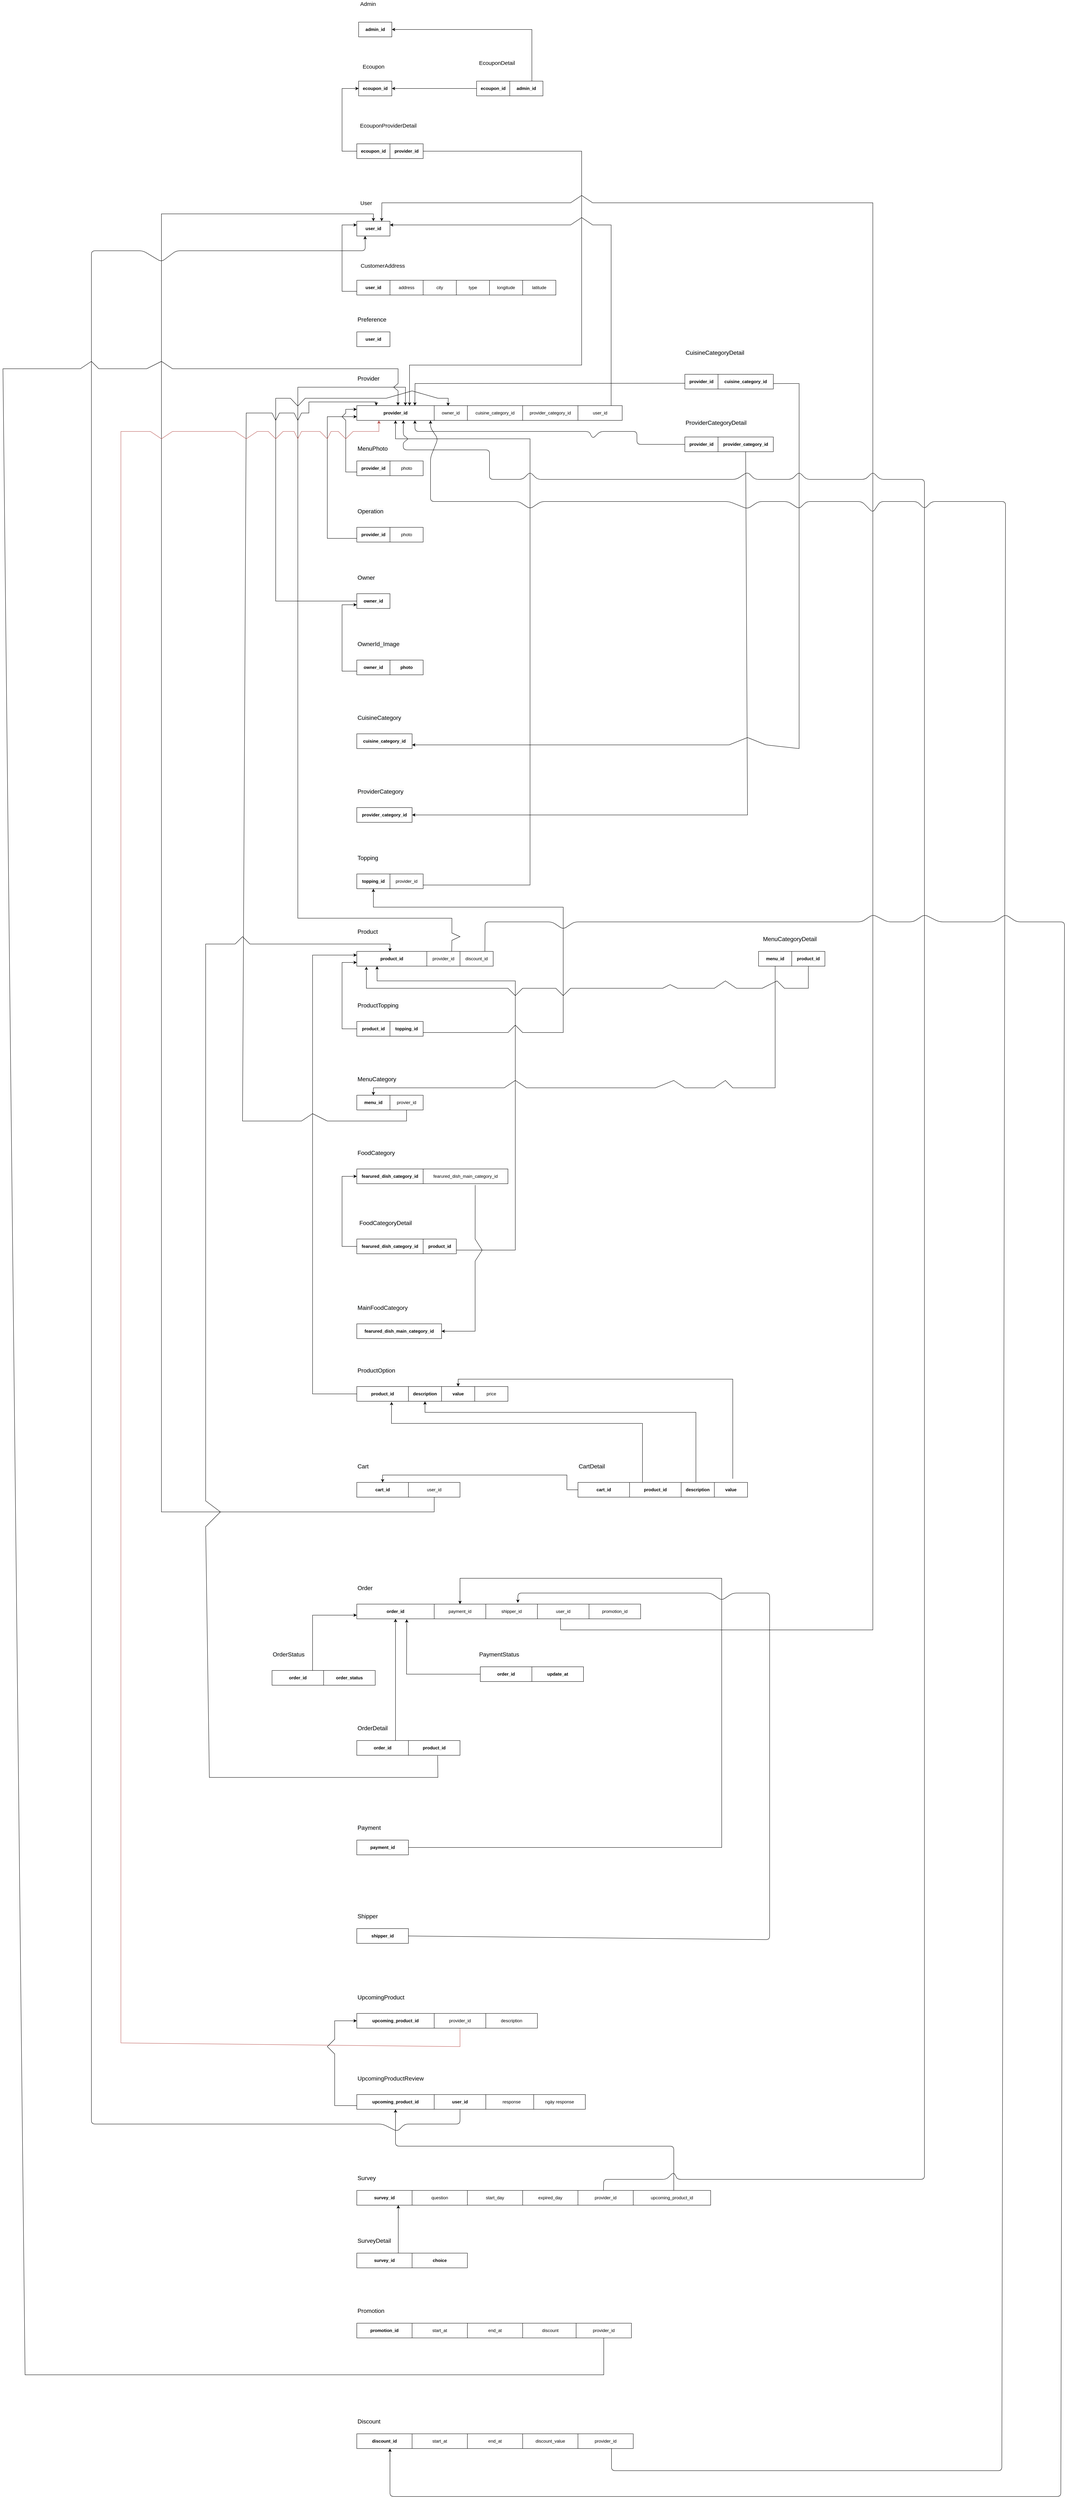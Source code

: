 <mxfile version="20.2.3" type="device"><diagram id="qlDm2xUn6l6a77kHFrhZ" name="Page-1"><mxGraphModel dx="1632" dy="1631" grid="1" gridSize="10" guides="1" tooltips="1" connect="1" arrows="1" fold="1" page="1" pageScale="1" pageWidth="850" pageHeight="1100" math="0" shadow="0"><root><mxCell id="0"/><mxCell id="1" parent="0"/><mxCell id="cmwGYMs4R8VHBrGo8tbZ-1" value="user_id" style="rounded=0;whiteSpace=wrap;html=1;fontStyle=1" parent="1" vertex="1"><mxGeometry x="160" y="120" width="90" height="40" as="geometry"/></mxCell><mxCell id="cmwGYMs4R8VHBrGo8tbZ-2" value="User" style="text;html=1;align=center;verticalAlign=middle;resizable=0;points=[];autosize=1;strokeColor=none;fillColor=none;fontSize=15;" parent="1" vertex="1"><mxGeometry x="160" y="60" width="50" height="20" as="geometry"/></mxCell><mxCell id="cmwGYMs4R8VHBrGo8tbZ-3" value="user_id" style="rounded=0;whiteSpace=wrap;html=1;fontStyle=1" parent="1" vertex="1"><mxGeometry x="160" y="280" width="90" height="40" as="geometry"/></mxCell><mxCell id="cmwGYMs4R8VHBrGo8tbZ-4" value="CustomerAddress" style="text;html=1;align=center;verticalAlign=middle;resizable=0;points=[];autosize=1;strokeColor=none;fillColor=none;fontSize=15;" parent="1" vertex="1"><mxGeometry x="160" y="230" width="140" height="20" as="geometry"/></mxCell><mxCell id="cmwGYMs4R8VHBrGo8tbZ-5" value="&lt;span style=&quot;font-weight: normal&quot;&gt;address&lt;/span&gt;" style="rounded=0;whiteSpace=wrap;html=1;fontStyle=1" parent="1" vertex="1"><mxGeometry x="250" y="280" width="90" height="40" as="geometry"/></mxCell><mxCell id="cmwGYMs4R8VHBrGo8tbZ-6" value="city" style="rounded=0;whiteSpace=wrap;html=1;fontStyle=0" parent="1" vertex="1"><mxGeometry x="340" y="280" width="90" height="40" as="geometry"/></mxCell><mxCell id="cmwGYMs4R8VHBrGo8tbZ-7" value="type" style="rounded=0;whiteSpace=wrap;html=1;fontStyle=0" parent="1" vertex="1"><mxGeometry x="430" y="280" width="90" height="40" as="geometry"/></mxCell><mxCell id="cmwGYMs4R8VHBrGo8tbZ-8" value="longitude" style="rounded=0;whiteSpace=wrap;html=1;fontStyle=0" parent="1" vertex="1"><mxGeometry x="520" y="280" width="90" height="40" as="geometry"/></mxCell><mxCell id="cmwGYMs4R8VHBrGo8tbZ-9" value="latitude" style="rounded=0;whiteSpace=wrap;html=1;fontStyle=0" parent="1" vertex="1"><mxGeometry x="610" y="280" width="90" height="40" as="geometry"/></mxCell><mxCell id="cmwGYMs4R8VHBrGo8tbZ-10" value="&lt;span style=&quot;color: rgb(0, 0, 0); font-family: helvetica; font-size: 16px; font-style: normal; font-weight: 400; letter-spacing: normal; text-align: center; text-indent: 0px; text-transform: none; word-spacing: 0px; background-color: rgb(248, 249, 250); display: inline; float: none;&quot;&gt;Preference&lt;/span&gt;" style="text;whiteSpace=wrap;html=1;fontSize=16;" parent="1" vertex="1"><mxGeometry x="160" y="370" width="90" height="30" as="geometry"/></mxCell><mxCell id="cmwGYMs4R8VHBrGo8tbZ-11" value="user_id" style="rounded=0;whiteSpace=wrap;html=1;fontStyle=1" parent="1" vertex="1"><mxGeometry x="160" y="420" width="90" height="40" as="geometry"/></mxCell><mxCell id="cmwGYMs4R8VHBrGo8tbZ-12" value="provider_id" style="rounded=0;whiteSpace=wrap;html=1;fontStyle=1" parent="1" vertex="1"><mxGeometry x="160" y="620" width="210" height="40" as="geometry"/></mxCell><mxCell id="cmwGYMs4R8VHBrGo8tbZ-13" value="&lt;span style=&quot;font-weight: normal&quot;&gt;owner_id&lt;/span&gt;" style="rounded=0;whiteSpace=wrap;html=1;fontStyle=1" parent="1" vertex="1"><mxGeometry x="370" y="620" width="90" height="40" as="geometry"/></mxCell><mxCell id="cmwGYMs4R8VHBrGo8tbZ-14" value="&lt;span style=&quot;&quot;&gt;cuisine_category_id&lt;/span&gt;" style="rounded=0;whiteSpace=wrap;html=1;fontStyle=0" parent="1" vertex="1"><mxGeometry x="460" y="620" width="150" height="40" as="geometry"/></mxCell><mxCell id="cmwGYMs4R8VHBrGo8tbZ-15" value="user_id" style="rounded=0;whiteSpace=wrap;html=1;fontStyle=0" parent="1" vertex="1"><mxGeometry x="760" y="620" width="120" height="40" as="geometry"/></mxCell><mxCell id="cmwGYMs4R8VHBrGo8tbZ-18" value="&lt;span style=&quot;color: rgb(0 , 0 , 0) ; font-family: &amp;#34;helvetica&amp;#34; ; font-size: 16px ; font-style: normal ; font-weight: 400 ; letter-spacing: normal ; text-align: center ; text-indent: 0px ; text-transform: none ; word-spacing: 0px ; background-color: rgb(248 , 249 , 250) ; display: inline ; float: none&quot;&gt;Provider&lt;/span&gt;" style="text;whiteSpace=wrap;html=1;fontSize=16;" parent="1" vertex="1"><mxGeometry x="160" y="530" width="90" height="30" as="geometry"/></mxCell><mxCell id="cmwGYMs4R8VHBrGo8tbZ-20" value="&lt;span style=&quot;color: rgb(0 , 0 , 0) ; font-family: &amp;#34;helvetica&amp;#34; ; font-size: 16px ; font-style: normal ; font-weight: 400 ; letter-spacing: normal ; text-align: center ; text-indent: 0px ; text-transform: none ; word-spacing: 0px ; background-color: rgb(248 , 249 , 250) ; display: inline ; float: none&quot;&gt;MenuPhoto&lt;/span&gt;" style="text;whiteSpace=wrap;html=1;fontSize=16;" parent="1" vertex="1"><mxGeometry x="160" y="720" width="90" height="30" as="geometry"/></mxCell><mxCell id="cmwGYMs4R8VHBrGo8tbZ-21" value="provider_id" style="rounded=0;whiteSpace=wrap;html=1;fontStyle=1" parent="1" vertex="1"><mxGeometry x="160" y="770" width="90" height="40" as="geometry"/></mxCell><mxCell id="cmwGYMs4R8VHBrGo8tbZ-23" value="&lt;span style=&quot;font-weight: normal&quot;&gt;photo&lt;/span&gt;" style="rounded=0;whiteSpace=wrap;html=1;fontStyle=1" parent="1" vertex="1"><mxGeometry x="250" y="770" width="90" height="40" as="geometry"/></mxCell><mxCell id="cmwGYMs4R8VHBrGo8tbZ-24" value="&lt;span style=&quot;color: rgb(0 , 0 , 0) ; font-family: &amp;#34;helvetica&amp;#34; ; font-size: 16px ; font-style: normal ; font-weight: 400 ; letter-spacing: normal ; text-align: center ; text-indent: 0px ; text-transform: none ; word-spacing: 0px ; background-color: rgb(248 , 249 , 250) ; display: inline ; float: none&quot;&gt;Operation&lt;/span&gt;" style="text;whiteSpace=wrap;html=1;fontSize=16;" parent="1" vertex="1"><mxGeometry x="160" y="890" width="90" height="30" as="geometry"/></mxCell><mxCell id="cmwGYMs4R8VHBrGo8tbZ-26" value="provider_id" style="rounded=0;whiteSpace=wrap;html=1;fontStyle=1" parent="1" vertex="1"><mxGeometry x="160" y="950" width="90" height="40" as="geometry"/></mxCell><mxCell id="cmwGYMs4R8VHBrGo8tbZ-27" value="&lt;span style=&quot;font-weight: normal&quot;&gt;photo&lt;/span&gt;" style="rounded=0;whiteSpace=wrap;html=1;fontStyle=1" parent="1" vertex="1"><mxGeometry x="250" y="950" width="90" height="40" as="geometry"/></mxCell><mxCell id="I4mKL8MugCOe5ZTK3wPi-1" value="&lt;span style=&quot;color: rgb(0 , 0 , 0) ; font-family: &amp;#34;helvetica&amp;#34; ; font-size: 16px ; font-style: normal ; font-weight: 400 ; letter-spacing: normal ; text-align: center ; text-indent: 0px ; text-transform: none ; word-spacing: 0px ; background-color: rgb(248 , 249 , 250) ; display: inline ; float: none&quot;&gt;Owner&lt;/span&gt;" style="text;whiteSpace=wrap;html=1;fontSize=16;" parent="1" vertex="1"><mxGeometry x="160" y="1070" width="90" height="30" as="geometry"/></mxCell><mxCell id="I4mKL8MugCOe5ZTK3wPi-3" value="owner_id" style="rounded=0;whiteSpace=wrap;html=1;fontStyle=1" parent="1" vertex="1"><mxGeometry x="160" y="1130" width="90" height="40" as="geometry"/></mxCell><mxCell id="I4mKL8MugCOe5ZTK3wPi-5" value="&lt;span style=&quot;color: rgb(0 , 0 , 0) ; font-family: &amp;#34;helvetica&amp;#34; ; font-size: 16px ; font-style: normal ; font-weight: 400 ; letter-spacing: normal ; text-align: center ; text-indent: 0px ; text-transform: none ; word-spacing: 0px ; background-color: rgb(248 , 249 , 250) ; display: inline ; float: none&quot;&gt;OwnerId_Image&lt;/span&gt;" style="text;whiteSpace=wrap;html=1;fontSize=16;" parent="1" vertex="1"><mxGeometry x="160" y="1250" width="90" height="30" as="geometry"/></mxCell><mxCell id="I4mKL8MugCOe5ZTK3wPi-7" value="owner_id" style="rounded=0;whiteSpace=wrap;html=1;fontStyle=1" parent="1" vertex="1"><mxGeometry x="160" y="1310" width="90" height="40" as="geometry"/></mxCell><mxCell id="I4mKL8MugCOe5ZTK3wPi-8" value="&lt;span style=&quot;color: rgb(0 , 0 , 0) ; font-family: &amp;#34;helvetica&amp;#34; ; font-size: 16px ; font-style: normal ; font-weight: 400 ; letter-spacing: normal ; text-align: center ; text-indent: 0px ; text-transform: none ; word-spacing: 0px ; background-color: rgb(248 , 249 , 250) ; display: inline ; float: none&quot;&gt;CuisineCategory&lt;/span&gt;" style="text;whiteSpace=wrap;html=1;fontSize=16;" parent="1" vertex="1"><mxGeometry x="160" y="1450" width="90" height="30" as="geometry"/></mxCell><mxCell id="I4mKL8MugCOe5ZTK3wPi-9" value="cuisine_category_id" style="rounded=0;whiteSpace=wrap;html=1;fontStyle=1" parent="1" vertex="1"><mxGeometry x="160" y="1510" width="150" height="40" as="geometry"/></mxCell><mxCell id="I4mKL8MugCOe5ZTK3wPi-11" value="&lt;span style=&quot;color: rgb(0 , 0 , 0) ; font-family: &amp;#34;helvetica&amp;#34; ; font-size: 16px ; font-style: normal ; font-weight: 400 ; letter-spacing: normal ; text-align: center ; text-indent: 0px ; text-transform: none ; word-spacing: 0px ; background-color: rgb(248 , 249 , 250) ; display: inline ; float: none&quot;&gt;ProviderCategory&lt;/span&gt;" style="text;whiteSpace=wrap;html=1;fontSize=16;" parent="1" vertex="1"><mxGeometry x="160" y="1650" width="90" height="30" as="geometry"/></mxCell><mxCell id="I4mKL8MugCOe5ZTK3wPi-12" value="provider_category_id" style="rounded=0;whiteSpace=wrap;html=1;fontStyle=1" parent="1" vertex="1"><mxGeometry x="160" y="1710" width="150" height="40" as="geometry"/></mxCell><mxCell id="I4mKL8MugCOe5ZTK3wPi-13" value="&lt;span&gt;provider_category_id&lt;/span&gt;" style="rounded=0;whiteSpace=wrap;html=1;fontStyle=0" parent="1" vertex="1"><mxGeometry x="610" y="620" width="150" height="40" as="geometry"/></mxCell><mxCell id="I4mKL8MugCOe5ZTK3wPi-14" value="&lt;span style=&quot;color: rgb(0 , 0 , 0) ; font-family: &amp;quot;helvetica&amp;quot; ; font-size: 16px ; font-style: normal ; font-weight: 400 ; letter-spacing: normal ; text-align: center ; text-indent: 0px ; text-transform: none ; word-spacing: 0px ; background-color: rgb(248 , 249 , 250) ; display: inline ; float: none&quot;&gt;FoodCategory&lt;/span&gt;" style="text;whiteSpace=wrap;html=1;fontSize=16;" parent="1" vertex="1"><mxGeometry x="160" y="2630" width="90" height="30" as="geometry"/></mxCell><mxCell id="I4mKL8MugCOe5ZTK3wPi-15" value="fearured_dish_category_id" style="rounded=0;whiteSpace=wrap;html=1;fontStyle=1" parent="1" vertex="1"><mxGeometry x="160" y="2690" width="180" height="40" as="geometry"/></mxCell><mxCell id="I4mKL8MugCOe5ZTK3wPi-17" value="&lt;span style=&quot;color: rgb(0 , 0 , 0) ; font-family: &amp;#34;helvetica&amp;#34; ; font-size: 16px ; font-style: normal ; font-weight: 400 ; letter-spacing: normal ; text-align: center ; text-indent: 0px ; text-transform: none ; word-spacing: 0px ; background-color: rgb(248 , 249 , 250) ; display: inline ; float: none&quot;&gt;Product&lt;/span&gt;" style="text;whiteSpace=wrap;html=1;fontSize=16;" parent="1" vertex="1"><mxGeometry x="160" y="2030" width="90" height="30" as="geometry"/></mxCell><mxCell id="I4mKL8MugCOe5ZTK3wPi-18" value="product_id" style="rounded=0;whiteSpace=wrap;html=1;fontStyle=1" parent="1" vertex="1"><mxGeometry x="160" y="2100" width="190" height="40" as="geometry"/></mxCell><mxCell id="I4mKL8MugCOe5ZTK3wPi-19" value="provider_id" style="rounded=0;whiteSpace=wrap;html=1;fontStyle=0" parent="1" vertex="1"><mxGeometry x="350" y="2100" width="90" height="40" as="geometry"/></mxCell><mxCell id="I4mKL8MugCOe5ZTK3wPi-20" value="&lt;span style=&quot;color: rgb(0 , 0 , 0) ; font-family: &amp;#34;helvetica&amp;#34; ; font-size: 16px ; font-style: normal ; font-weight: 400 ; letter-spacing: normal ; text-align: center ; text-indent: 0px ; text-transform: none ; word-spacing: 0px ; background-color: rgb(248 , 249 , 250) ; display: inline ; float: none&quot;&gt;ProductTopping&lt;/span&gt;" style="text;whiteSpace=wrap;html=1;fontSize=16;" parent="1" vertex="1"><mxGeometry x="160" y="2230" width="90" height="30" as="geometry"/></mxCell><mxCell id="I4mKL8MugCOe5ZTK3wPi-21" value="product_id" style="rounded=0;whiteSpace=wrap;html=1;fontStyle=1" parent="1" vertex="1"><mxGeometry x="160" y="2290" width="90" height="40" as="geometry"/></mxCell><mxCell id="I4mKL8MugCOe5ZTK3wPi-22" value="&lt;span style=&quot;font-weight: 700&quot;&gt;topping_id&lt;/span&gt;" style="rounded=0;whiteSpace=wrap;html=1;fontStyle=0" parent="1" vertex="1"><mxGeometry x="250" y="2290" width="90" height="40" as="geometry"/></mxCell><mxCell id="I4mKL8MugCOe5ZTK3wPi-23" value="&lt;span style=&quot;color: rgb(0 , 0 , 0) ; font-family: &amp;quot;helvetica&amp;quot; ; font-size: 16px ; font-style: normal ; font-weight: 400 ; letter-spacing: normal ; text-align: center ; text-indent: 0px ; text-transform: none ; word-spacing: 0px ; background-color: rgb(248 , 249 , 250) ; display: inline ; float: none&quot;&gt;FoodCategoryDetail&lt;/span&gt;" style="text;whiteSpace=wrap;html=1;fontSize=16;" parent="1" vertex="1"><mxGeometry x="165" y="2820" width="90" height="30" as="geometry"/></mxCell><mxCell id="I4mKL8MugCOe5ZTK3wPi-24" value="fearured_dish_category_id" style="rounded=0;whiteSpace=wrap;html=1;fontStyle=1" parent="1" vertex="1"><mxGeometry x="160" y="2880" width="180" height="40" as="geometry"/></mxCell><mxCell id="I4mKL8MugCOe5ZTK3wPi-25" value="product_id" style="rounded=0;whiteSpace=wrap;html=1;fontStyle=1" parent="1" vertex="1"><mxGeometry x="340" y="2880" width="90" height="40" as="geometry"/></mxCell><mxCell id="I4mKL8MugCOe5ZTK3wPi-26" value="&lt;span style=&quot;color: rgb(0 , 0 , 0) ; font-family: &amp;quot;helvetica&amp;quot; ; font-size: 16px ; font-style: normal ; font-weight: 400 ; letter-spacing: normal ; text-align: center ; text-indent: 0px ; text-transform: none ; word-spacing: 0px ; background-color: rgb(248 , 249 , 250) ; display: inline ; float: none&quot;&gt;Main&lt;/span&gt;&lt;span style=&quot;font-family: helvetica; text-align: center;&quot;&gt;FoodCategory&lt;/span&gt;" style="text;whiteSpace=wrap;html=1;fontSize=16;" parent="1" vertex="1"><mxGeometry x="160" y="3050" width="90" height="30" as="geometry"/></mxCell><mxCell id="I4mKL8MugCOe5ZTK3wPi-27" value="fearured_dish_main_category_id" style="rounded=0;whiteSpace=wrap;html=1;fontStyle=1" parent="1" vertex="1"><mxGeometry x="160" y="3110" width="230" height="40" as="geometry"/></mxCell><mxCell id="I4mKL8MugCOe5ZTK3wPi-28" value="&lt;span style=&quot;font-weight: normal&quot;&gt;fearured_dish_main_category_id&lt;/span&gt;" style="rounded=0;whiteSpace=wrap;html=1;fontStyle=1" parent="1" vertex="1"><mxGeometry x="340" y="2690" width="230" height="40" as="geometry"/></mxCell><mxCell id="I4mKL8MugCOe5ZTK3wPi-29" value="" style="endArrow=classic;html=1;rounded=0;entryX=1;entryY=0.25;entryDx=0;entryDy=0;exitX=0.75;exitY=0;exitDx=0;exitDy=0;" parent="1" source="cmwGYMs4R8VHBrGo8tbZ-15" target="cmwGYMs4R8VHBrGo8tbZ-1" edge="1"><mxGeometry width="50" height="50" relative="1" as="geometry"><mxPoint x="710" y="610" as="sourcePoint"/><mxPoint x="610" y="370" as="targetPoint"/><Array as="points"><mxPoint x="850" y="130"/><mxPoint x="800" y="130"/><mxPoint x="770" y="110"/><mxPoint x="740" y="130"/></Array></mxGeometry></mxCell><mxCell id="I4mKL8MugCOe5ZTK3wPi-30" value="" style="endArrow=classic;html=1;rounded=0;exitX=0.5;exitY=1;exitDx=0;exitDy=0;entryX=1;entryY=0.5;entryDx=0;entryDy=0;" parent="1" source="CUeIYJJiXcMgcVV7YPAS-2" target="I4mKL8MugCOe5ZTK3wPi-12" edge="1"><mxGeometry width="50" height="50" relative="1" as="geometry"><mxPoint x="500" y="730" as="sourcePoint"/><mxPoint x="550" y="680" as="targetPoint"/><Array as="points"><mxPoint x="1220" y="1730"/><mxPoint x="527" y="1730"/></Array></mxGeometry></mxCell><mxCell id="I4mKL8MugCOe5ZTK3wPi-31" value="" style="endArrow=classic;html=1;rounded=0;exitX=0;exitY=0.75;exitDx=0;exitDy=0;entryX=0;entryY=0.25;entryDx=0;entryDy=0;" parent="1" source="cmwGYMs4R8VHBrGo8tbZ-21" target="cmwGYMs4R8VHBrGo8tbZ-12" edge="1"><mxGeometry width="50" height="50" relative="1" as="geometry"><mxPoint x="390" y="870" as="sourcePoint"/><mxPoint x="440" y="820" as="targetPoint"/><Array as="points"><mxPoint x="130" y="800"/><mxPoint x="130" y="660"/><mxPoint x="120" y="650"/><mxPoint x="130" y="640"/><mxPoint x="130" y="630"/></Array></mxGeometry></mxCell><mxCell id="I4mKL8MugCOe5ZTK3wPi-32" value="" style="endArrow=classic;html=1;rounded=0;exitX=0;exitY=0.75;exitDx=0;exitDy=0;entryX=0;entryY=0.75;entryDx=0;entryDy=0;" parent="1" source="cmwGYMs4R8VHBrGo8tbZ-26" target="cmwGYMs4R8VHBrGo8tbZ-12" edge="1"><mxGeometry width="50" height="50" relative="1" as="geometry"><mxPoint x="240" y="890" as="sourcePoint"/><mxPoint x="290" y="840" as="targetPoint"/><Array as="points"><mxPoint x="80" y="980"/><mxPoint x="80" y="650"/></Array></mxGeometry></mxCell><mxCell id="I4mKL8MugCOe5ZTK3wPi-33" value="" style="endArrow=classic;html=1;rounded=0;exitX=1.004;exitY=0.628;exitDx=0;exitDy=0;entryX=1;entryY=0.75;entryDx=0;entryDy=0;exitPerimeter=0;" parent="1" source="CUeIYJJiXcMgcVV7YPAS-1" target="I4mKL8MugCOe5ZTK3wPi-9" edge="1"><mxGeometry width="50" height="50" relative="1" as="geometry"><mxPoint x="430" y="790" as="sourcePoint"/><mxPoint x="480" y="740" as="targetPoint"/><Array as="points"><mxPoint x="1360" y="560"/><mxPoint x="1360" y="1550"/><mxPoint x="1270" y="1540"/><mxPoint x="1220" y="1520"/><mxPoint x="1170" y="1540"/><mxPoint x="453" y="1540"/></Array></mxGeometry></mxCell><mxCell id="I4mKL8MugCOe5ZTK3wPi-35" value="" style="endArrow=classic;html=1;rounded=0;entryX=0.419;entryY=0.019;entryDx=0;entryDy=0;exitX=0;exitY=0.5;exitDx=0;exitDy=0;entryPerimeter=0;" parent="1" source="I4mKL8MugCOe5ZTK3wPi-3" target="cmwGYMs4R8VHBrGo8tbZ-13" edge="1"><mxGeometry width="50" height="50" relative="1" as="geometry"><mxPoint x="90" y="1150" as="sourcePoint"/><mxPoint x="310" y="1140" as="targetPoint"/><Array as="points"><mxPoint x="-60" y="1150"/><mxPoint x="-60" y="600"/><mxPoint x="-20" y="600"/><mxPoint y="621"/><mxPoint x="20" y="600"/><mxPoint x="240" y="600"/><mxPoint x="310" y="580"/><mxPoint x="380" y="600"/><mxPoint x="408" y="600"/></Array></mxGeometry></mxCell><mxCell id="I4mKL8MugCOe5ZTK3wPi-36" value="&lt;span style=&quot;&quot;&gt;photo&lt;/span&gt;" style="rounded=0;whiteSpace=wrap;html=1;fontStyle=1" parent="1" vertex="1"><mxGeometry x="250" y="1310" width="90" height="40" as="geometry"/></mxCell><mxCell id="I4mKL8MugCOe5ZTK3wPi-37" value="" style="endArrow=classic;html=1;rounded=0;exitX=0;exitY=0.75;exitDx=0;exitDy=0;entryX=0;entryY=0.75;entryDx=0;entryDy=0;" parent="1" source="I4mKL8MugCOe5ZTK3wPi-7" target="I4mKL8MugCOe5ZTK3wPi-3" edge="1"><mxGeometry width="50" height="50" relative="1" as="geometry"><mxPoint x="270" y="1330" as="sourcePoint"/><mxPoint x="320" y="1280" as="targetPoint"/><Array as="points"><mxPoint x="120" y="1340"/><mxPoint x="120" y="1160"/></Array></mxGeometry></mxCell><mxCell id="I4mKL8MugCOe5ZTK3wPi-38" value="" style="endArrow=classic;html=1;rounded=0;exitX=0.75;exitY=0;exitDx=0;exitDy=0;entryX=0.628;entryY=0;entryDx=0;entryDy=0;entryPerimeter=0;" parent="1" source="I4mKL8MugCOe5ZTK3wPi-19" target="cmwGYMs4R8VHBrGo8tbZ-12" edge="1"><mxGeometry width="50" height="50" relative="1" as="geometry"><mxPoint x="330" y="2110" as="sourcePoint"/><mxPoint x="380" y="2060" as="targetPoint"/><Array as="points"><mxPoint x="418" y="2070"/><mxPoint x="440" y="2060"/><mxPoint x="418" y="2050"/><mxPoint x="418" y="2010"/><mxPoint y="2010"/><mxPoint y="570"/><mxPoint x="292" y="570"/></Array></mxGeometry></mxCell><mxCell id="I4mKL8MugCOe5ZTK3wPi-39" value="&lt;span style=&quot;color: rgb(0 , 0 , 0) ; font-family: &amp;#34;helvetica&amp;#34; ; font-size: 16px ; font-style: normal ; font-weight: 400 ; letter-spacing: normal ; text-align: center ; text-indent: 0px ; text-transform: none ; word-spacing: 0px ; background-color: rgb(248 , 249 , 250) ; display: inline ; float: none&quot;&gt;Topping&lt;/span&gt;" style="text;whiteSpace=wrap;html=1;fontSize=16;" parent="1" vertex="1"><mxGeometry x="160" y="1830" width="90" height="30" as="geometry"/></mxCell><mxCell id="I4mKL8MugCOe5ZTK3wPi-41" value="&lt;span style=&quot;font-weight: 700&quot;&gt;topping_id&lt;/span&gt;" style="rounded=0;whiteSpace=wrap;html=1;fontStyle=0" parent="1" vertex="1"><mxGeometry x="160" y="1890" width="90" height="40" as="geometry"/></mxCell><mxCell id="I4mKL8MugCOe5ZTK3wPi-42" value="provider_id" style="rounded=0;whiteSpace=wrap;html=1;fontStyle=0" parent="1" vertex="1"><mxGeometry x="250" y="1890" width="90" height="40" as="geometry"/></mxCell><mxCell id="I4mKL8MugCOe5ZTK3wPi-43" value="" style="endArrow=classic;html=1;rounded=0;exitX=1;exitY=0.75;exitDx=0;exitDy=0;entryX=0.5;entryY=1;entryDx=0;entryDy=0;" parent="1" source="I4mKL8MugCOe5ZTK3wPi-42" target="cmwGYMs4R8VHBrGo8tbZ-12" edge="1"><mxGeometry width="50" height="50" relative="1" as="geometry"><mxPoint x="210" y="2000" as="sourcePoint"/><mxPoint x="260" y="1950" as="targetPoint"/><Array as="points"><mxPoint x="630" y="1920"/><mxPoint x="630" y="710"/><mxPoint x="265" y="710"/></Array></mxGeometry></mxCell><mxCell id="I4mKL8MugCOe5ZTK3wPi-44" value="" style="endArrow=classic;html=1;rounded=0;exitX=0;exitY=0.5;exitDx=0;exitDy=0;entryX=0;entryY=0.75;entryDx=0;entryDy=0;" parent="1" source="I4mKL8MugCOe5ZTK3wPi-21" target="I4mKL8MugCOe5ZTK3wPi-18" edge="1"><mxGeometry width="50" height="50" relative="1" as="geometry"><mxPoint x="270" y="2130" as="sourcePoint"/><mxPoint x="320" y="2080" as="targetPoint"/><Array as="points"><mxPoint x="120" y="2310"/><mxPoint x="120" y="2130"/></Array></mxGeometry></mxCell><mxCell id="I4mKL8MugCOe5ZTK3wPi-45" value="" style="endArrow=classic;html=1;rounded=0;exitX=1;exitY=0.75;exitDx=0;exitDy=0;entryX=0.5;entryY=1;entryDx=0;entryDy=0;" parent="1" source="I4mKL8MugCOe5ZTK3wPi-22" target="I4mKL8MugCOe5ZTK3wPi-41" edge="1"><mxGeometry width="50" height="50" relative="1" as="geometry"><mxPoint x="270" y="2130" as="sourcePoint"/><mxPoint x="320" y="2080" as="targetPoint"/><Array as="points"><mxPoint x="570" y="2320"/><mxPoint x="590" y="2300"/><mxPoint x="610" y="2320"/><mxPoint x="720" y="2320"/><mxPoint x="720" y="2090"/><mxPoint x="720" y="2030"/><mxPoint x="720" y="1980"/><mxPoint x="205" y="1980"/></Array></mxGeometry></mxCell><mxCell id="I4mKL8MugCOe5ZTK3wPi-46" value="&lt;span style=&quot;color: rgb(0 , 0 , 0) ; font-family: &amp;#34;helvetica&amp;#34; ; font-size: 16px ; font-style: normal ; font-weight: 400 ; letter-spacing: normal ; text-align: center ; text-indent: 0px ; text-transform: none ; word-spacing: 0px ; background-color: rgb(248 , 249 , 250) ; display: inline ; float: none&quot;&gt;MenuCategory&lt;/span&gt;" style="text;whiteSpace=wrap;html=1;fontSize=16;" parent="1" vertex="1"><mxGeometry x="160" y="2430" width="90" height="30" as="geometry"/></mxCell><mxCell id="I4mKL8MugCOe5ZTK3wPi-47" value="menu_id" style="rounded=0;whiteSpace=wrap;html=1;fontStyle=1" parent="1" vertex="1"><mxGeometry x="160" y="2490" width="90" height="40" as="geometry"/></mxCell><mxCell id="I4mKL8MugCOe5ZTK3wPi-50" value="" style="endArrow=classic;html=1;rounded=0;entryX=0.5;entryY=0;entryDx=0;entryDy=0;exitX=0.5;exitY=1;exitDx=0;exitDy=0;" parent="1" source="iueuO8cdV2ULL2oXhTFQ-4" target="I4mKL8MugCOe5ZTK3wPi-47" edge="1"><mxGeometry width="50" height="50" relative="1" as="geometry"><mxPoint x="295" y="2390" as="sourcePoint"/><mxPoint x="350" y="2370" as="targetPoint"/><Array as="points"><mxPoint x="1295" y="2470"/><mxPoint x="1180" y="2470"/><mxPoint x="1160" y="2450"/><mxPoint x="1130" y="2470"/><mxPoint x="1050" y="2470"/><mxPoint x="1020" y="2450"/><mxPoint x="970" y="2470"/><mxPoint x="620" y="2470"/><mxPoint x="590" y="2450"/><mxPoint x="560" y="2470"/><mxPoint x="205" y="2470"/></Array></mxGeometry></mxCell><mxCell id="I4mKL8MugCOe5ZTK3wPi-54" value="" style="endArrow=classic;html=1;rounded=0;exitX=1;exitY=0.75;exitDx=0;exitDy=0;" parent="1" source="I4mKL8MugCOe5ZTK3wPi-25" edge="1"><mxGeometry width="50" height="50" relative="1" as="geometry"><mxPoint x="350" y="2610" as="sourcePoint"/><mxPoint x="215" y="2140" as="targetPoint"/><Array as="points"><mxPoint x="590" y="2910"/><mxPoint x="590" y="2600"/><mxPoint x="590" y="2530"/><mxPoint x="590" y="2180"/><mxPoint x="490" y="2180"/><mxPoint x="360" y="2180"/><mxPoint x="215" y="2180"/></Array></mxGeometry></mxCell><mxCell id="I4mKL8MugCOe5ZTK3wPi-55" value="" style="endArrow=classic;html=1;rounded=0;exitX=0;exitY=0.5;exitDx=0;exitDy=0;entryX=0;entryY=0.5;entryDx=0;entryDy=0;" parent="1" source="I4mKL8MugCOe5ZTK3wPi-24" target="I4mKL8MugCOe5ZTK3wPi-15" edge="1"><mxGeometry width="50" height="50" relative="1" as="geometry"><mxPoint x="360" y="2720" as="sourcePoint"/><mxPoint x="410" y="2670" as="targetPoint"/><Array as="points"><mxPoint x="120" y="2900"/><mxPoint x="120" y="2710"/></Array></mxGeometry></mxCell><mxCell id="I4mKL8MugCOe5ZTK3wPi-56" value="" style="endArrow=classic;html=1;rounded=0;exitX=0.614;exitY=1.083;exitDx=0;exitDy=0;exitPerimeter=0;entryX=1;entryY=0.5;entryDx=0;entryDy=0;" parent="1" source="I4mKL8MugCOe5ZTK3wPi-28" target="I4mKL8MugCOe5ZTK3wPi-27" edge="1"><mxGeometry width="50" height="50" relative="1" as="geometry"><mxPoint x="380" y="2950" as="sourcePoint"/><mxPoint x="430" y="2900" as="targetPoint"/><Array as="points"><mxPoint x="481" y="2880"/><mxPoint x="500" y="2910"/><mxPoint x="481" y="2940"/><mxPoint x="481" y="3130"/></Array></mxGeometry></mxCell><mxCell id="k79z1z9E8AYLzzvYiQIj-4" value="&lt;span style=&quot;color: rgb(0 , 0 , 0) ; font-family: &amp;#34;helvetica&amp;#34; ; font-size: 16px ; font-style: normal ; font-weight: 400 ; letter-spacing: normal ; text-align: center ; text-indent: 0px ; text-transform: none ; word-spacing: 0px ; background-color: rgb(248 , 249 , 250) ; display: inline ; float: none&quot;&gt;ProductOption&lt;/span&gt;" style="text;whiteSpace=wrap;html=1;fontSize=16;" parent="1" vertex="1"><mxGeometry x="160" y="3220" width="90" height="30" as="geometry"/></mxCell><mxCell id="k79z1z9E8AYLzzvYiQIj-5" value="description" style="rounded=0;whiteSpace=wrap;html=1;fontStyle=1" parent="1" vertex="1"><mxGeometry x="300" y="3280" width="90" height="40" as="geometry"/></mxCell><mxCell id="k79z1z9E8AYLzzvYiQIj-6" value="value" style="rounded=0;whiteSpace=wrap;html=1;fontStyle=1" parent="1" vertex="1"><mxGeometry x="390" y="3280" width="90" height="40" as="geometry"/></mxCell><mxCell id="k79z1z9E8AYLzzvYiQIj-9" value="product_id" style="rounded=0;whiteSpace=wrap;html=1;fontStyle=1" parent="1" vertex="1"><mxGeometry x="160" y="3280" width="140" height="40" as="geometry"/></mxCell><mxCell id="CUeIYJJiXcMgcVV7YPAS-1" value="&lt;span style=&quot;&quot;&gt;cuisine_category_id&lt;/span&gt;" style="rounded=0;whiteSpace=wrap;html=1;fontStyle=1" parent="1" vertex="1"><mxGeometry x="1140" y="535" width="150" height="40" as="geometry"/></mxCell><mxCell id="CUeIYJJiXcMgcVV7YPAS-2" value="&lt;span&gt;provider_category_id&lt;/span&gt;" style="rounded=0;whiteSpace=wrap;html=1;fontStyle=1" parent="1" vertex="1"><mxGeometry x="1140" y="705" width="150" height="40" as="geometry"/></mxCell><mxCell id="CUeIYJJiXcMgcVV7YPAS-3" value="provider_id" style="rounded=0;whiteSpace=wrap;html=1;fontStyle=1" parent="1" vertex="1"><mxGeometry x="1050" y="535" width="90" height="40" as="geometry"/></mxCell><mxCell id="CUeIYJJiXcMgcVV7YPAS-4" value="provider_id" style="rounded=0;whiteSpace=wrap;html=1;fontStyle=1" parent="1" vertex="1"><mxGeometry x="1050" y="705" width="90" height="40" as="geometry"/></mxCell><mxCell id="CUeIYJJiXcMgcVV7YPAS-5" value="" style="endArrow=classic;html=1;rounded=0;entryX=0.75;entryY=0;entryDx=0;entryDy=0;exitX=-0.003;exitY=0.609;exitDx=0;exitDy=0;exitPerimeter=0;" parent="1" source="CUeIYJJiXcMgcVV7YPAS-3" target="cmwGYMs4R8VHBrGo8tbZ-12" edge="1"><mxGeometry width="50" height="50" relative="1" as="geometry"><mxPoint x="700" y="590" as="sourcePoint"/><mxPoint x="750" y="540" as="targetPoint"/><Array as="points"><mxPoint x="318" y="560"/></Array></mxGeometry></mxCell><mxCell id="CUeIYJJiXcMgcVV7YPAS-6" value="" style="endArrow=classic;html=1;rounded=1;entryX=0.75;entryY=1;entryDx=0;entryDy=0;" parent="1" target="cmwGYMs4R8VHBrGo8tbZ-12" edge="1"><mxGeometry width="50" height="50" relative="1" as="geometry"><mxPoint x="1050" y="725" as="sourcePoint"/><mxPoint x="420" y="750" as="targetPoint"/><Array as="points"><mxPoint x="920" y="725"/><mxPoint x="920" y="690"/><mxPoint x="820" y="690"/><mxPoint x="800" y="710"/><mxPoint x="790" y="690"/><mxPoint x="318" y="690"/></Array></mxGeometry></mxCell><mxCell id="iueuO8cdV2ULL2oXhTFQ-1" value="&lt;span style=&quot;font-weight: normal&quot;&gt;provier_id&lt;/span&gt;" style="rounded=0;whiteSpace=wrap;html=1;fontStyle=1" parent="1" vertex="1"><mxGeometry x="250" y="2490" width="90" height="40" as="geometry"/></mxCell><mxCell id="iueuO8cdV2ULL2oXhTFQ-2" value="" style="endArrow=classic;html=1;rounded=0;exitX=0.5;exitY=1;exitDx=0;exitDy=0;entryX=0.25;entryY=0;entryDx=0;entryDy=0;" parent="1" source="iueuO8cdV2ULL2oXhTFQ-1" target="cmwGYMs4R8VHBrGo8tbZ-12" edge="1"><mxGeometry width="50" height="50" relative="1" as="geometry"><mxPoint x="370" y="2550" as="sourcePoint"/><mxPoint x="420" y="2500" as="targetPoint"/><Array as="points"><mxPoint x="295" y="2560"/><mxPoint x="80" y="2560"/><mxPoint x="40" y="2540"/><mxPoint x="10" y="2560"/><mxPoint x="-150" y="2560"/><mxPoint x="-140" y="640"/><mxPoint x="-70" y="640"/><mxPoint x="-60" y="660"/><mxPoint x="-50" y="640"/><mxPoint x="-10" y="640"/><mxPoint y="660"/><mxPoint x="10" y="640"/><mxPoint x="30" y="640"/><mxPoint x="30" y="610"/><mxPoint x="110" y="610"/><mxPoint x="213" y="610"/></Array></mxGeometry></mxCell><mxCell id="iueuO8cdV2ULL2oXhTFQ-4" value="menu_id" style="rounded=0;whiteSpace=wrap;html=1;fontStyle=1" parent="1" vertex="1"><mxGeometry x="1250" y="2100" width="90" height="40" as="geometry"/></mxCell><mxCell id="iueuO8cdV2ULL2oXhTFQ-5" value="product_id" style="rounded=0;whiteSpace=wrap;html=1;fontStyle=1" parent="1" vertex="1"><mxGeometry x="1340" y="2100" width="90" height="40" as="geometry"/></mxCell><mxCell id="iueuO8cdV2ULL2oXhTFQ-6" value="&lt;span style=&quot;color: rgb(0 , 0 , 0) ; font-family: &amp;#34;helvetica&amp;#34; ; font-size: 16px ; font-style: normal ; font-weight: 400 ; letter-spacing: normal ; text-align: center ; text-indent: 0px ; text-transform: none ; word-spacing: 0px ; background-color: rgb(248 , 249 , 250) ; display: inline ; float: none&quot;&gt;CuisineCategoryDetail&lt;/span&gt;" style="text;whiteSpace=wrap;html=1;fontSize=16;" parent="1" vertex="1"><mxGeometry x="1050" y="460" width="90" height="30" as="geometry"/></mxCell><mxCell id="iueuO8cdV2ULL2oXhTFQ-8" value="&lt;span style=&quot;color: rgb(0 , 0 , 0) ; font-family: &amp;#34;helvetica&amp;#34; ; font-size: 16px ; font-style: normal ; font-weight: 400 ; letter-spacing: normal ; text-align: center ; text-indent: 0px ; text-transform: none ; word-spacing: 0px ; background-color: rgb(248 , 249 , 250) ; display: inline ; float: none&quot;&gt;ProviderCategoryDetail&lt;/span&gt;" style="text;whiteSpace=wrap;html=1;fontSize=16;" parent="1" vertex="1"><mxGeometry x="1050" y="650" width="90" height="30" as="geometry"/></mxCell><mxCell id="iueuO8cdV2ULL2oXhTFQ-9" value="&lt;span style=&quot;color: rgb(0 , 0 , 0) ; font-family: &amp;#34;helvetica&amp;#34; ; font-size: 16px ; font-style: normal ; font-weight: 400 ; letter-spacing: normal ; text-align: center ; text-indent: 0px ; text-transform: none ; word-spacing: 0px ; background-color: rgb(248 , 249 , 250) ; display: inline ; float: none&quot;&gt;MenuCategoryDetail&lt;/span&gt;" style="text;whiteSpace=wrap;html=1;fontSize=16;" parent="1" vertex="1"><mxGeometry x="1260" y="2050" width="90" height="30" as="geometry"/></mxCell><mxCell id="iueuO8cdV2ULL2oXhTFQ-10" value="" style="endArrow=classic;html=1;rounded=0;exitX=0.5;exitY=1;exitDx=0;exitDy=0;entryX=0.137;entryY=1.033;entryDx=0;entryDy=0;entryPerimeter=0;" parent="1" source="iueuO8cdV2ULL2oXhTFQ-5" target="I4mKL8MugCOe5ZTK3wPi-18" edge="1"><mxGeometry width="50" height="50" relative="1" as="geometry"><mxPoint x="570" y="2220" as="sourcePoint"/><mxPoint x="620" y="2170" as="targetPoint"/><Array as="points"><mxPoint x="1385" y="2200"/><mxPoint x="1320" y="2200"/><mxPoint x="1300" y="2180"/><mxPoint x="1260" y="2200"/><mxPoint x="1190" y="2200"/><mxPoint x="1160" y="2180"/><mxPoint x="1130" y="2200"/><mxPoint x="1030" y="2200"/><mxPoint x="1010" y="2190"/><mxPoint x="990" y="2200"/><mxPoint x="860" y="2200"/><mxPoint x="740" y="2200"/><mxPoint x="720" y="2220"/><mxPoint x="700" y="2200"/><mxPoint x="610" y="2200"/><mxPoint x="590" y="2220"/><mxPoint x="570" y="2200"/><mxPoint x="530" y="2200"/><mxPoint x="480" y="2200"/><mxPoint x="186" y="2200"/></Array></mxGeometry></mxCell><mxCell id="s-lBwXC_mh7jNj5e4aoR-1" value="price" style="rounded=0;whiteSpace=wrap;html=1;fontStyle=0" parent="1" vertex="1"><mxGeometry x="480" y="3280" width="90" height="40" as="geometry"/></mxCell><mxCell id="A7O51KlHunayrKQWITia-1" value="" style="endArrow=classic;html=1;rounded=0;exitX=0;exitY=0.5;exitDx=0;exitDy=0;entryX=0;entryY=0.25;entryDx=0;entryDy=0;" parent="1" source="k79z1z9E8AYLzzvYiQIj-9" target="I4mKL8MugCOe5ZTK3wPi-18" edge="1"><mxGeometry width="50" height="50" relative="1" as="geometry"><mxPoint x="480" y="3120" as="sourcePoint"/><mxPoint x="530" y="3070" as="targetPoint"/><Array as="points"><mxPoint x="40" y="3300"/><mxPoint x="40" y="2110"/></Array></mxGeometry></mxCell><mxCell id="A7O51KlHunayrKQWITia-2" value="" style="endArrow=classic;html=1;rounded=0;entryX=0;entryY=0.25;entryDx=0;entryDy=0;" parent="1" target="cmwGYMs4R8VHBrGo8tbZ-1" edge="1"><mxGeometry width="50" height="50" relative="1" as="geometry"><mxPoint x="160" y="310" as="sourcePoint"/><mxPoint x="230" y="330" as="targetPoint"/><Array as="points"><mxPoint x="120" y="310"/><mxPoint x="120" y="130"/></Array></mxGeometry></mxCell><mxCell id="P08cyfNovLLBJ4rqdK8P-3" value="cart_id" style="rounded=0;whiteSpace=wrap;html=1;fontStyle=1" parent="1" vertex="1"><mxGeometry x="160" y="3540" width="140" height="40" as="geometry"/></mxCell><mxCell id="P08cyfNovLLBJ4rqdK8P-4" value="&lt;span style=&quot;color: rgb(0 , 0 , 0) ; font-family: &amp;#34;helvetica&amp;#34; ; font-size: 16px ; font-style: normal ; font-weight: 400 ; letter-spacing: normal ; text-align: center ; text-indent: 0px ; text-transform: none ; word-spacing: 0px ; background-color: rgb(248 , 249 , 250) ; display: inline ; float: none&quot;&gt;Cart&lt;/span&gt;" style="text;whiteSpace=wrap;html=1;fontSize=16;" parent="1" vertex="1"><mxGeometry x="160" y="3480" width="90" height="30" as="geometry"/></mxCell><mxCell id="P08cyfNovLLBJ4rqdK8P-5" value="user_id" style="rounded=0;whiteSpace=wrap;html=1;fontStyle=0" parent="1" vertex="1"><mxGeometry x="300" y="3540" width="140" height="40" as="geometry"/></mxCell><mxCell id="P08cyfNovLLBJ4rqdK8P-6" value="" style="endArrow=classic;html=1;rounded=0;exitX=0.5;exitY=1;exitDx=0;exitDy=0;entryX=0.5;entryY=0;entryDx=0;entryDy=0;" parent="1" source="P08cyfNovLLBJ4rqdK8P-5" target="cmwGYMs4R8VHBrGo8tbZ-1" edge="1"><mxGeometry width="50" height="50" relative="1" as="geometry"><mxPoint x="280" y="3150" as="sourcePoint"/><mxPoint x="330" y="3100" as="targetPoint"/><Array as="points"><mxPoint x="370" y="3620"/><mxPoint x="-370" y="3620"/><mxPoint x="-370" y="100"/><mxPoint x="205" y="100"/></Array></mxGeometry></mxCell><mxCell id="P08cyfNovLLBJ4rqdK8P-7" value="cart_id" style="rounded=0;whiteSpace=wrap;html=1;fontStyle=1" parent="1" vertex="1"><mxGeometry x="760" y="3540" width="140" height="40" as="geometry"/></mxCell><mxCell id="P08cyfNovLLBJ4rqdK8P-8" value="&lt;span style=&quot;color: rgb(0 , 0 , 0) ; font-family: &amp;#34;helvetica&amp;#34; ; font-size: 16px ; font-style: normal ; font-weight: 400 ; letter-spacing: normal ; text-align: center ; text-indent: 0px ; text-transform: none ; word-spacing: 0px ; background-color: rgb(248 , 249 , 250) ; display: inline ; float: none&quot;&gt;CartDetail&lt;/span&gt;" style="text;whiteSpace=wrap;html=1;fontSize=16;" parent="1" vertex="1"><mxGeometry x="760" y="3480" width="90" height="30" as="geometry"/></mxCell><mxCell id="P08cyfNovLLBJ4rqdK8P-9" value="product_id" style="rounded=0;whiteSpace=wrap;html=1;fontStyle=1" parent="1" vertex="1"><mxGeometry x="900" y="3540" width="140" height="40" as="geometry"/></mxCell><mxCell id="P08cyfNovLLBJ4rqdK8P-10" value="" style="endArrow=classic;html=1;rounded=0;entryX=0.5;entryY=0;entryDx=0;entryDy=0;exitX=0;exitY=0.5;exitDx=0;exitDy=0;" parent="1" source="P08cyfNovLLBJ4rqdK8P-7" target="P08cyfNovLLBJ4rqdK8P-3" edge="1"><mxGeometry width="50" height="50" relative="1" as="geometry"><mxPoint x="520" y="3520" as="sourcePoint"/><mxPoint x="570" y="3470" as="targetPoint"/><Array as="points"><mxPoint x="730" y="3560"/><mxPoint x="730" y="3520"/><mxPoint x="230" y="3520"/></Array></mxGeometry></mxCell><mxCell id="P08cyfNovLLBJ4rqdK8P-13" value="order_id" style="rounded=0;whiteSpace=wrap;html=1;fontStyle=1" parent="1" vertex="1"><mxGeometry x="160" y="3870" width="210" height="40" as="geometry"/></mxCell><mxCell id="P08cyfNovLLBJ4rqdK8P-14" value="&lt;span style=&quot;color: rgb(0 , 0 , 0) ; font-family: &amp;#34;helvetica&amp;#34; ; font-size: 16px ; font-style: normal ; font-weight: 400 ; letter-spacing: normal ; text-align: center ; text-indent: 0px ; text-transform: none ; word-spacing: 0px ; background-color: rgb(248 , 249 , 250) ; display: inline ; float: none&quot;&gt;Order&lt;/span&gt;" style="text;whiteSpace=wrap;html=1;fontSize=16;" parent="1" vertex="1"><mxGeometry x="160" y="3810" width="90" height="30" as="geometry"/></mxCell><mxCell id="P08cyfNovLLBJ4rqdK8P-19" value="order_id" style="rounded=0;whiteSpace=wrap;html=1;fontStyle=1" parent="1" vertex="1"><mxGeometry x="-70" y="4050" width="140" height="40" as="geometry"/></mxCell><mxCell id="P08cyfNovLLBJ4rqdK8P-20" value="&lt;span style=&quot;color: rgb(0 , 0 , 0) ; font-family: &amp;#34;helvetica&amp;#34; ; font-size: 16px ; font-style: normal ; font-weight: 400 ; letter-spacing: normal ; text-align: center ; text-indent: 0px ; text-transform: none ; word-spacing: 0px ; background-color: rgb(248 , 249 , 250) ; display: inline ; float: none&quot;&gt;OrderStatus&lt;/span&gt;" style="text;whiteSpace=wrap;html=1;fontSize=16;" parent="1" vertex="1"><mxGeometry x="-70" y="3990" width="90" height="30" as="geometry"/></mxCell><mxCell id="P08cyfNovLLBJ4rqdK8P-22" value="&lt;span style=&quot;color: rgb(0 , 0 , 0) ; font-family: &amp;#34;helvetica&amp;#34; ; font-size: 16px ; font-style: normal ; font-weight: 400 ; letter-spacing: normal ; text-align: center ; text-indent: 0px ; text-transform: none ; word-spacing: 0px ; background-color: rgb(248 , 249 , 250) ; display: inline ; float: none&quot;&gt;PaymentStatus&lt;/span&gt;" style="text;whiteSpace=wrap;html=1;fontSize=16;" parent="1" vertex="1"><mxGeometry x="490" y="3990" width="90" height="30" as="geometry"/></mxCell><mxCell id="P08cyfNovLLBJ4rqdK8P-23" value="order_id" style="rounded=0;whiteSpace=wrap;html=1;fontStyle=1" parent="1" vertex="1"><mxGeometry x="495" y="4040" width="140" height="40" as="geometry"/></mxCell><mxCell id="P08cyfNovLLBJ4rqdK8P-27" value="" style="endArrow=classic;html=1;rounded=0;entryX=0;entryY=0.75;entryDx=0;entryDy=0;" parent="1" target="P08cyfNovLLBJ4rqdK8P-13" edge="1"><mxGeometry width="50" height="50" relative="1" as="geometry"><mxPoint x="40" y="4050" as="sourcePoint"/><mxPoint x="390" y="3890" as="targetPoint"/><Array as="points"><mxPoint x="40" y="3900"/></Array></mxGeometry></mxCell><mxCell id="P08cyfNovLLBJ4rqdK8P-30" value="order_status" style="rounded=0;whiteSpace=wrap;html=1;fontStyle=1" parent="1" vertex="1"><mxGeometry x="70" y="4050" width="140" height="40" as="geometry"/></mxCell><mxCell id="P08cyfNovLLBJ4rqdK8P-31" value="update_at" style="rounded=0;whiteSpace=wrap;html=1;fontStyle=1" parent="1" vertex="1"><mxGeometry x="635" y="4040" width="140" height="40" as="geometry"/></mxCell><mxCell id="P08cyfNovLLBJ4rqdK8P-32" value="order_id" style="rounded=0;whiteSpace=wrap;html=1;fontStyle=1" parent="1" vertex="1"><mxGeometry x="160" y="4240" width="140" height="40" as="geometry"/></mxCell><mxCell id="P08cyfNovLLBJ4rqdK8P-33" value="&lt;span style=&quot;color: rgb(0 , 0 , 0) ; font-family: &amp;#34;helvetica&amp;#34; ; font-size: 16px ; font-style: normal ; font-weight: 400 ; letter-spacing: normal ; text-align: center ; text-indent: 0px ; text-transform: none ; word-spacing: 0px ; background-color: rgb(248 , 249 , 250) ; display: inline ; float: none&quot;&gt;OrderDetail&lt;/span&gt;" style="text;whiteSpace=wrap;html=1;fontSize=16;" parent="1" vertex="1"><mxGeometry x="160" y="4190" width="90" height="30" as="geometry"/></mxCell><mxCell id="P08cyfNovLLBJ4rqdK8P-34" value="product_id" style="rounded=0;whiteSpace=wrap;html=1;fontStyle=1" parent="1" vertex="1"><mxGeometry x="300" y="4240" width="140" height="40" as="geometry"/></mxCell><mxCell id="P08cyfNovLLBJ4rqdK8P-35" value="" style="endArrow=classic;html=1;rounded=0;entryX=0.5;entryY=1;entryDx=0;entryDy=0;exitX=0.75;exitY=0;exitDx=0;exitDy=0;" parent="1" source="P08cyfNovLLBJ4rqdK8P-32" target="P08cyfNovLLBJ4rqdK8P-13" edge="1"><mxGeometry width="50" height="50" relative="1" as="geometry"><mxPoint x="460" y="4170" as="sourcePoint"/><mxPoint x="510" y="4120" as="targetPoint"/></mxGeometry></mxCell><mxCell id="P08cyfNovLLBJ4rqdK8P-36" value="" style="endArrow=classic;html=1;rounded=0;exitX=0.567;exitY=1.028;exitDx=0;exitDy=0;exitPerimeter=0;" parent="1" source="P08cyfNovLLBJ4rqdK8P-34" edge="1"><mxGeometry width="50" height="50" relative="1" as="geometry"><mxPoint x="380" y="4290" as="sourcePoint"/><mxPoint x="250" y="2100" as="targetPoint"/><Array as="points"><mxPoint x="380" y="4340"/><mxPoint x="-240" y="4340"/><mxPoint x="-250" y="3660"/><mxPoint x="-210" y="3620"/><mxPoint x="-250" y="3590"/><mxPoint x="-250" y="2080"/><mxPoint x="-170" y="2080"/><mxPoint x="-150" y="2060"/><mxPoint x="-130" y="2080"/><mxPoint x="250" y="2080"/></Array></mxGeometry></mxCell><mxCell id="P08cyfNovLLBJ4rqdK8P-37" value="payment_id" style="rounded=0;whiteSpace=wrap;html=1;fontStyle=1" parent="1" vertex="1"><mxGeometry x="160" y="4510" width="140" height="40" as="geometry"/></mxCell><mxCell id="P08cyfNovLLBJ4rqdK8P-38" value="&lt;span style=&quot;color: rgb(0 , 0 , 0) ; font-family: &amp;#34;helvetica&amp;#34; ; font-size: 16px ; font-style: normal ; font-weight: 400 ; letter-spacing: normal ; text-align: center ; text-indent: 0px ; text-transform: none ; word-spacing: 0px ; background-color: rgb(248 , 249 , 250) ; display: inline ; float: none&quot;&gt;Payment&lt;/span&gt;" style="text;whiteSpace=wrap;html=1;fontSize=16;" parent="1" vertex="1"><mxGeometry x="160" y="4460" width="90" height="30" as="geometry"/></mxCell><mxCell id="P08cyfNovLLBJ4rqdK8P-40" value="payment_id" style="rounded=0;whiteSpace=wrap;html=1;fontStyle=0" parent="1" vertex="1"><mxGeometry x="370" y="3870" width="140" height="40" as="geometry"/></mxCell><mxCell id="P08cyfNovLLBJ4rqdK8P-41" value="" style="endArrow=classic;html=1;rounded=0;exitX=0;exitY=0.5;exitDx=0;exitDy=0;entryX=0.645;entryY=1.025;entryDx=0;entryDy=0;entryPerimeter=0;" parent="1" source="P08cyfNovLLBJ4rqdK8P-23" target="P08cyfNovLLBJ4rqdK8P-13" edge="1"><mxGeometry width="50" height="50" relative="1" as="geometry"><mxPoint x="380" y="3970" as="sourcePoint"/><mxPoint x="430" y="3920" as="targetPoint"/><Array as="points"><mxPoint x="295" y="4060"/></Array></mxGeometry></mxCell><mxCell id="P08cyfNovLLBJ4rqdK8P-42" value="" style="endArrow=classic;html=1;rounded=0;exitX=1;exitY=0.5;exitDx=0;exitDy=0;entryX=0.5;entryY=0;entryDx=0;entryDy=0;" parent="1" source="P08cyfNovLLBJ4rqdK8P-37" target="P08cyfNovLLBJ4rqdK8P-40" edge="1"><mxGeometry width="50" height="50" relative="1" as="geometry"><mxPoint x="370" y="4240" as="sourcePoint"/><mxPoint x="420" y="4190" as="targetPoint"/><Array as="points"><mxPoint x="1150" y="4530"/><mxPoint x="1150" y="3800"/><mxPoint x="440" y="3800"/></Array></mxGeometry></mxCell><mxCell id="P08cyfNovLLBJ4rqdK8P-43" value="shipper_id" style="rounded=0;whiteSpace=wrap;html=1;fontStyle=1" parent="1" vertex="1"><mxGeometry x="160" y="4750" width="140" height="40" as="geometry"/></mxCell><mxCell id="P08cyfNovLLBJ4rqdK8P-44" value="&lt;span style=&quot;color: rgb(0 , 0 , 0) ; font-family: &amp;#34;helvetica&amp;#34; ; font-size: 16px ; font-style: normal ; font-weight: 400 ; letter-spacing: normal ; text-align: center ; text-indent: 0px ; text-transform: none ; word-spacing: 0px ; background-color: rgb(248 , 249 , 250) ; display: inline ; float: none&quot;&gt;Shipper&lt;/span&gt;" style="text;whiteSpace=wrap;html=1;fontSize=16;" parent="1" vertex="1"><mxGeometry x="160" y="4700" width="90" height="30" as="geometry"/></mxCell><mxCell id="P08cyfNovLLBJ4rqdK8P-45" value="" style="endArrow=classic;html=1;rounded=1;exitX=1;exitY=0.5;exitDx=0;exitDy=0;entryX=0.621;entryY=-0.083;entryDx=0;entryDy=0;entryPerimeter=0;" parent="1" source="P08cyfNovLLBJ4rqdK8P-43" target="P08cyfNovLLBJ4rqdK8P-46" edge="1"><mxGeometry width="50" height="50" relative="1" as="geometry"><mxPoint x="410" y="4760" as="sourcePoint"/><mxPoint x="460" y="4710" as="targetPoint"/><Array as="points"><mxPoint x="1280" y="4780"/><mxPoint x="1280" y="3840"/><mxPoint x="1180" y="3840"/><mxPoint x="1150" y="3860"/><mxPoint x="1120" y="3840"/><mxPoint x="840" y="3840"/><mxPoint x="597" y="3840"/></Array></mxGeometry></mxCell><mxCell id="P08cyfNovLLBJ4rqdK8P-46" value="shipper_id" style="rounded=0;whiteSpace=wrap;html=1;fontStyle=0" parent="1" vertex="1"><mxGeometry x="510" y="3870" width="140" height="40" as="geometry"/></mxCell><mxCell id="P08cyfNovLLBJ4rqdK8P-51" value="admin_id" style="rounded=0;whiteSpace=wrap;html=1;fontStyle=1" parent="1" vertex="1"><mxGeometry x="165" y="-420" width="90" height="40" as="geometry"/></mxCell><mxCell id="P08cyfNovLLBJ4rqdK8P-52" value="Admin" style="text;html=1;align=center;verticalAlign=middle;resizable=0;points=[];autosize=1;strokeColor=none;fillColor=none;fontSize=15;" parent="1" vertex="1"><mxGeometry x="160" y="-480" width="60" height="20" as="geometry"/></mxCell><mxCell id="P08cyfNovLLBJ4rqdK8P-53" value="ecoupon_id" style="rounded=0;whiteSpace=wrap;html=1;fontStyle=1" parent="1" vertex="1"><mxGeometry x="165" y="-260" width="90" height="40" as="geometry"/></mxCell><mxCell id="P08cyfNovLLBJ4rqdK8P-54" value="Ecoupon" style="text;html=1;align=center;verticalAlign=middle;resizable=0;points=[];autosize=1;strokeColor=none;fillColor=none;fontSize=15;" parent="1" vertex="1"><mxGeometry x="170" y="-310" width="70" height="20" as="geometry"/></mxCell><mxCell id="P08cyfNovLLBJ4rqdK8P-55" value="admin_id" style="rounded=0;whiteSpace=wrap;html=1;fontStyle=1" parent="1" vertex="1"><mxGeometry x="575" y="-260" width="90" height="40" as="geometry"/></mxCell><mxCell id="P08cyfNovLLBJ4rqdK8P-56" value="EcouponDetail" style="text;html=1;align=center;verticalAlign=middle;resizable=0;points=[];autosize=1;strokeColor=none;fillColor=none;fontSize=15;" parent="1" vertex="1"><mxGeometry x="485" y="-320" width="110" height="20" as="geometry"/></mxCell><mxCell id="P08cyfNovLLBJ4rqdK8P-57" value="ecoupon_id" style="rounded=0;whiteSpace=wrap;html=1;fontStyle=1" parent="1" vertex="1"><mxGeometry x="485" y="-260" width="90" height="40" as="geometry"/></mxCell><mxCell id="P08cyfNovLLBJ4rqdK8P-58" value="" style="endArrow=classic;html=1;rounded=0;exitX=0;exitY=0.5;exitDx=0;exitDy=0;entryX=1;entryY=0.5;entryDx=0;entryDy=0;" parent="1" source="P08cyfNovLLBJ4rqdK8P-57" target="P08cyfNovLLBJ4rqdK8P-53" edge="1"><mxGeometry width="50" height="50" relative="1" as="geometry"><mxPoint x="435" y="-230" as="sourcePoint"/><mxPoint x="485" y="-280" as="targetPoint"/></mxGeometry></mxCell><mxCell id="P08cyfNovLLBJ4rqdK8P-59" value="" style="endArrow=classic;html=1;rounded=0;entryX=1;entryY=0.5;entryDx=0;entryDy=0;" parent="1" target="P08cyfNovLLBJ4rqdK8P-51" edge="1"><mxGeometry width="50" height="50" relative="1" as="geometry"><mxPoint x="635" y="-260" as="sourcePoint"/><mxPoint x="485" y="-280" as="targetPoint"/><Array as="points"><mxPoint x="635" y="-400"/></Array></mxGeometry></mxCell><mxCell id="P08cyfNovLLBJ4rqdK8P-60" value="provider_id" style="rounded=0;whiteSpace=wrap;html=1;fontStyle=1" parent="1" vertex="1"><mxGeometry x="250" y="-90" width="90" height="40" as="geometry"/></mxCell><mxCell id="P08cyfNovLLBJ4rqdK8P-61" value="EcouponProviderDetail" style="text;html=1;align=center;verticalAlign=middle;resizable=0;points=[];autosize=1;strokeColor=none;fillColor=none;fontSize=15;" parent="1" vertex="1"><mxGeometry x="160" y="-150" width="170" height="20" as="geometry"/></mxCell><mxCell id="P08cyfNovLLBJ4rqdK8P-62" value="ecoupon_id" style="rounded=0;whiteSpace=wrap;html=1;fontStyle=1" parent="1" vertex="1"><mxGeometry x="160" y="-90" width="90" height="40" as="geometry"/></mxCell><mxCell id="P08cyfNovLLBJ4rqdK8P-63" value="" style="endArrow=classic;html=1;rounded=0;exitX=0;exitY=0.5;exitDx=0;exitDy=0;entryX=0;entryY=0.5;entryDx=0;entryDy=0;" parent="1" source="P08cyfNovLLBJ4rqdK8P-62" target="P08cyfNovLLBJ4rqdK8P-53" edge="1"><mxGeometry width="50" height="50" relative="1" as="geometry"><mxPoint x="500" y="-130" as="sourcePoint"/><mxPoint x="160" y="-240" as="targetPoint"/><Array as="points"><mxPoint x="120" y="-70"/><mxPoint x="120" y="-240"/></Array></mxGeometry></mxCell><mxCell id="P08cyfNovLLBJ4rqdK8P-64" value="" style="endArrow=classic;html=1;rounded=0;exitX=1;exitY=0.5;exitDx=0;exitDy=0;" parent="1" source="P08cyfNovLLBJ4rqdK8P-60" edge="1"><mxGeometry width="50" height="50" relative="1" as="geometry"><mxPoint x="270" y="-30" as="sourcePoint"/><mxPoint x="303" y="620" as="targetPoint"/><Array as="points"><mxPoint x="770" y="-70"/><mxPoint x="770" y="510"/><mxPoint x="303" y="510"/></Array></mxGeometry></mxCell><mxCell id="Ts4Kyk3PhC6Y9MavNJES-1" value="user_id" style="rounded=0;whiteSpace=wrap;html=1;fontStyle=0" parent="1" vertex="1"><mxGeometry x="650" y="3870" width="140" height="40" as="geometry"/></mxCell><mxCell id="Ts4Kyk3PhC6Y9MavNJES-2" value="" style="endArrow=classic;html=1;rounded=0;exitX=0.447;exitY=0.939;exitDx=0;exitDy=0;entryX=0.75;entryY=0;entryDx=0;entryDy=0;exitPerimeter=0;" parent="1" source="Ts4Kyk3PhC6Y9MavNJES-1" target="cmwGYMs4R8VHBrGo8tbZ-1" edge="1"><mxGeometry width="50" height="50" relative="1" as="geometry"><mxPoint x="630" y="3870" as="sourcePoint"/><mxPoint x="1190" y="3800" as="targetPoint"/><Array as="points"><mxPoint x="713" y="3940"/><mxPoint x="1560" y="3940"/><mxPoint x="1560" y="70"/><mxPoint x="800" y="70"/><mxPoint x="770" y="50"/><mxPoint x="740" y="70"/><mxPoint x="228" y="70"/></Array></mxGeometry></mxCell><mxCell id="bOpafQFDstM1RqNbf11g-1" value="description" style="rounded=0;whiteSpace=wrap;html=1;fontStyle=1" parent="1" vertex="1"><mxGeometry x="1040" y="3540" width="90" height="40" as="geometry"/></mxCell><mxCell id="bOpafQFDstM1RqNbf11g-2" value="value" style="rounded=0;whiteSpace=wrap;html=1;fontStyle=1" parent="1" vertex="1"><mxGeometry x="1130" y="3540" width="90" height="40" as="geometry"/></mxCell><mxCell id="bOpafQFDstM1RqNbf11g-3" value="" style="endArrow=classic;html=1;rounded=0;entryX=0.674;entryY=1.037;entryDx=0;entryDy=0;entryPerimeter=0;exitX=0.25;exitY=0;exitDx=0;exitDy=0;" parent="1" source="P08cyfNovLLBJ4rqdK8P-9" target="k79z1z9E8AYLzzvYiQIj-9" edge="1"><mxGeometry width="50" height="50" relative="1" as="geometry"><mxPoint x="680" y="3490" as="sourcePoint"/><mxPoint x="730" y="3440" as="targetPoint"/><Array as="points"><mxPoint x="935" y="3380"/><mxPoint x="254" y="3380"/></Array></mxGeometry></mxCell><mxCell id="bOpafQFDstM1RqNbf11g-4" value="" style="endArrow=classic;html=1;rounded=0;entryX=0.5;entryY=1;entryDx=0;entryDy=0;" parent="1" target="k79z1z9E8AYLzzvYiQIj-5" edge="1"><mxGeometry width="50" height="50" relative="1" as="geometry"><mxPoint x="1080" y="3540" as="sourcePoint"/><mxPoint x="710" y="3360" as="targetPoint"/><Array as="points"><mxPoint x="1080" y="3350"/><mxPoint x="345" y="3350"/></Array></mxGeometry></mxCell><mxCell id="bOpafQFDstM1RqNbf11g-5" value="" style="endArrow=classic;html=1;rounded=0;entryX=0.5;entryY=0;entryDx=0;entryDy=0;" parent="1" target="k79z1z9E8AYLzzvYiQIj-6" edge="1"><mxGeometry width="50" height="50" relative="1" as="geometry"><mxPoint x="1180" y="3530" as="sourcePoint"/><mxPoint x="710" y="3360" as="targetPoint"/><Array as="points"><mxPoint x="1180" y="3260"/><mxPoint x="435" y="3260"/></Array></mxGeometry></mxCell><mxCell id="2zhKJkLCdPTPumGdBPm1-1" value="upcoming_product_id" style="rounded=0;whiteSpace=wrap;html=1;fontStyle=1" parent="1" vertex="1"><mxGeometry x="160" y="4980" width="210" height="40" as="geometry"/></mxCell><mxCell id="2zhKJkLCdPTPumGdBPm1-2" value="&lt;span style=&quot;color: rgb(0 , 0 , 0) ; font-family: &amp;#34;helvetica&amp;#34; ; font-size: 16px ; font-style: normal ; font-weight: 400 ; letter-spacing: normal ; text-align: center ; text-indent: 0px ; text-transform: none ; word-spacing: 0px ; background-color: rgb(248 , 249 , 250) ; display: inline ; float: none&quot;&gt;UpcomingProduct&lt;/span&gt;" style="text;whiteSpace=wrap;html=1;fontSize=16;" parent="1" vertex="1"><mxGeometry x="160" y="4920" width="90" height="30" as="geometry"/></mxCell><mxCell id="2zhKJkLCdPTPumGdBPm1-3" value="provider_id" style="rounded=0;whiteSpace=wrap;html=1;fontStyle=0" parent="1" vertex="1"><mxGeometry x="370" y="4980" width="140" height="40" as="geometry"/></mxCell><mxCell id="2zhKJkLCdPTPumGdBPm1-4" value="" style="endArrow=classic;html=1;rounded=0;exitX=0.5;exitY=1;exitDx=0;exitDy=0;fillColor=#f8cecc;strokeColor=#b85450;" parent="1" source="2zhKJkLCdPTPumGdBPm1-3" edge="1"><mxGeometry width="50" height="50" relative="1" as="geometry"><mxPoint x="330" y="750" as="sourcePoint"/><mxPoint x="220" y="660" as="targetPoint"/><Array as="points"><mxPoint x="440" y="5070"/><mxPoint x="-480" y="5060"/><mxPoint x="-480" y="690"/><mxPoint x="-400" y="690"/><mxPoint x="-370" y="710"/><mxPoint x="-340" y="690"/><mxPoint x="-170" y="690"/><mxPoint x="-140" y="710"/><mxPoint x="-110" y="690"/><mxPoint x="-80" y="690"/><mxPoint x="-60" y="710"/><mxPoint x="-40" y="690"/><mxPoint x="-10" y="690"/><mxPoint y="710"/><mxPoint x="10" y="690"/><mxPoint x="60" y="690"/><mxPoint x="80" y="710"/><mxPoint x="90" y="690"/><mxPoint x="110" y="690"/><mxPoint x="130" y="710"/><mxPoint x="150" y="690"/><mxPoint x="220" y="690"/></Array></mxGeometry></mxCell><mxCell id="2zhKJkLCdPTPumGdBPm1-5" value="upcoming_product_id" style="rounded=0;whiteSpace=wrap;html=1;fontStyle=1" parent="1" vertex="1"><mxGeometry x="160" y="5200" width="210" height="40" as="geometry"/></mxCell><mxCell id="2zhKJkLCdPTPumGdBPm1-6" value="&lt;div style=&quot;text-align: center&quot;&gt;&lt;font face=&quot;helvetica&quot;&gt;UpcomingProductReview&lt;/font&gt;&lt;/div&gt;" style="text;whiteSpace=wrap;html=1;fontSize=16;" parent="1" vertex="1"><mxGeometry x="160" y="5140" width="90" height="30" as="geometry"/></mxCell><mxCell id="2zhKJkLCdPTPumGdBPm1-7" value="user_id" style="rounded=0;whiteSpace=wrap;html=1;fontStyle=1" parent="1" vertex="1"><mxGeometry x="370" y="5200" width="140" height="40" as="geometry"/></mxCell><mxCell id="2zhKJkLCdPTPumGdBPm1-8" value="" style="endArrow=classic;html=1;rounded=0;exitX=0;exitY=0.75;exitDx=0;exitDy=0;entryX=0;entryY=0.5;entryDx=0;entryDy=0;" parent="1" source="2zhKJkLCdPTPumGdBPm1-5" target="2zhKJkLCdPTPumGdBPm1-1" edge="1"><mxGeometry width="50" height="50" relative="1" as="geometry"><mxPoint x="190" y="5170" as="sourcePoint"/><mxPoint x="60" y="5330" as="targetPoint"/><Array as="points"><mxPoint x="100" y="5230"/><mxPoint x="100" y="5090"/><mxPoint x="80" y="5070"/><mxPoint x="100" y="5050"/><mxPoint x="100" y="5000"/></Array></mxGeometry></mxCell><mxCell id="2zhKJkLCdPTPumGdBPm1-9" value="" style="endArrow=classic;html=1;rounded=1;exitX=0.5;exitY=1;exitDx=0;exitDy=0;entryX=0.25;entryY=1;entryDx=0;entryDy=0;" parent="1" source="2zhKJkLCdPTPumGdBPm1-7" target="cmwGYMs4R8VHBrGo8tbZ-1" edge="1"><mxGeometry width="50" height="50" relative="1" as="geometry"><mxPoint x="190" y="5170" as="sourcePoint"/><mxPoint x="-10" y="170" as="targetPoint"/><Array as="points"><mxPoint x="440" y="5280"/><mxPoint x="290" y="5280"/><mxPoint x="270" y="5300"/><mxPoint x="230" y="5280"/><mxPoint x="-560" y="5280"/><mxPoint x="-560" y="200"/><mxPoint x="-420" y="200"/><mxPoint x="-370" y="230"/><mxPoint x="-330" y="200"/><mxPoint x="183" y="200"/></Array></mxGeometry></mxCell><mxCell id="2zhKJkLCdPTPumGdBPm1-10" value="description" style="rounded=0;whiteSpace=wrap;html=1;fontStyle=0" parent="1" vertex="1"><mxGeometry x="510" y="4980" width="140" height="40" as="geometry"/></mxCell><mxCell id="DvtUdaRQ32A79XhcD4NF-1" value="survey_id" style="rounded=0;whiteSpace=wrap;html=1;fontStyle=1" parent="1" vertex="1"><mxGeometry x="160" y="5460" width="150" height="40" as="geometry"/></mxCell><mxCell id="DvtUdaRQ32A79XhcD4NF-2" value="&lt;div style=&quot;text-align: center&quot;&gt;&lt;font face=&quot;helvetica&quot;&gt;Survey&lt;/font&gt;&lt;/div&gt;" style="text;whiteSpace=wrap;html=1;fontSize=16;" parent="1" vertex="1"><mxGeometry x="160" y="5410" width="90" height="30" as="geometry"/></mxCell><mxCell id="DvtUdaRQ32A79XhcD4NF-7" value="survey_id" style="rounded=0;whiteSpace=wrap;html=1;fontStyle=1" parent="1" vertex="1"><mxGeometry x="160" y="5630" width="150" height="40" as="geometry"/></mxCell><mxCell id="DvtUdaRQ32A79XhcD4NF-8" value="&lt;div style=&quot;text-align: center&quot;&gt;&lt;font face=&quot;helvetica&quot;&gt;SurveyDetail&lt;/font&gt;&lt;/div&gt;" style="text;whiteSpace=wrap;html=1;fontSize=16;" parent="1" vertex="1"><mxGeometry x="160" y="5580" width="90" height="30" as="geometry"/></mxCell><mxCell id="DvtUdaRQ32A79XhcD4NF-9" value="choice" style="rounded=0;whiteSpace=wrap;html=1;fontStyle=1" parent="1" vertex="1"><mxGeometry x="310" y="5630" width="150" height="40" as="geometry"/></mxCell><mxCell id="DvtUdaRQ32A79XhcD4NF-10" value="&lt;span style=&quot;font-weight: normal&quot;&gt;question&lt;/span&gt;" style="rounded=0;whiteSpace=wrap;html=1;fontStyle=1" parent="1" vertex="1"><mxGeometry x="310" y="5460" width="150" height="40" as="geometry"/></mxCell><mxCell id="DvtUdaRQ32A79XhcD4NF-11" value="&lt;span style=&quot;font-weight: 400&quot;&gt;expired_day&lt;/span&gt;" style="rounded=0;whiteSpace=wrap;html=1;fontStyle=1" parent="1" vertex="1"><mxGeometry x="610" y="5460" width="150" height="40" as="geometry"/></mxCell><mxCell id="DvtUdaRQ32A79XhcD4NF-12" value="&lt;span style=&quot;font-weight: normal&quot;&gt;start_day&lt;/span&gt;" style="rounded=0;whiteSpace=wrap;html=1;fontStyle=1" parent="1" vertex="1"><mxGeometry x="460" y="5460" width="150" height="40" as="geometry"/></mxCell><mxCell id="DvtUdaRQ32A79XhcD4NF-13" value="" style="endArrow=classic;html=1;rounded=0;exitX=0.75;exitY=0;exitDx=0;exitDy=0;entryX=0.75;entryY=1;entryDx=0;entryDy=0;" parent="1" source="DvtUdaRQ32A79XhcD4NF-7" target="DvtUdaRQ32A79XhcD4NF-1" edge="1"><mxGeometry width="50" height="50" relative="1" as="geometry"><mxPoint x="280" y="5520" as="sourcePoint"/><mxPoint x="330" y="5470" as="targetPoint"/></mxGeometry></mxCell><mxCell id="DvtUdaRQ32A79XhcD4NF-14" value="provider_id" style="rounded=0;whiteSpace=wrap;html=1;fontStyle=0" parent="1" vertex="1"><mxGeometry x="760" y="5460" width="150" height="40" as="geometry"/></mxCell><mxCell id="DvtUdaRQ32A79XhcD4NF-15" value="" style="endArrow=classic;html=1;rounded=1;exitX=0.461;exitY=0.006;exitDx=0;exitDy=0;exitPerimeter=0;entryX=0.602;entryY=0.992;entryDx=0;entryDy=0;entryPerimeter=0;sketch=0;" parent="1" source="DvtUdaRQ32A79XhcD4NF-14" target="cmwGYMs4R8VHBrGo8tbZ-12" edge="1"><mxGeometry width="50" height="50" relative="1" as="geometry"><mxPoint x="620" y="5320" as="sourcePoint"/><mxPoint x="670" y="5270" as="targetPoint"/><Array as="points"><mxPoint x="830" y="5430"/><mxPoint x="1000" y="5430"/><mxPoint x="1020" y="5410"/><mxPoint x="1030" y="5430"/><mxPoint x="1700" y="5430"/><mxPoint x="1700" y="820"/><mxPoint x="1580" y="820"/><mxPoint x="1560" y="800"/><mxPoint x="1540" y="820"/><mxPoint x="1380" y="820"/><mxPoint x="1360" y="800"/><mxPoint x="1340" y="820"/><mxPoint x="1240" y="820"/><mxPoint x="1220" y="800"/><mxPoint x="1190" y="820"/><mxPoint x="650" y="820"/><mxPoint x="630" y="800"/><mxPoint x="610" y="820"/><mxPoint x="520" y="820"/><mxPoint x="520" y="740"/><mxPoint x="286" y="740"/><mxPoint x="286" y="720"/><mxPoint x="300" y="710"/><mxPoint x="286" y="700"/></Array></mxGeometry></mxCell><mxCell id="DvtUdaRQ32A79XhcD4NF-16" value="upcoming_product_id" style="rounded=0;whiteSpace=wrap;html=1;fontStyle=0" parent="1" vertex="1"><mxGeometry x="910" y="5460" width="210" height="40" as="geometry"/></mxCell><mxCell id="DvtUdaRQ32A79XhcD4NF-17" value="" style="endArrow=classic;html=1;rounded=1;sketch=0;entryX=0.5;entryY=1;entryDx=0;entryDy=0;" parent="1" target="2zhKJkLCdPTPumGdBPm1-5" edge="1"><mxGeometry width="50" height="50" relative="1" as="geometry"><mxPoint x="1020" y="5460" as="sourcePoint"/><mxPoint x="970" y="5450" as="targetPoint"/><Array as="points"><mxPoint x="1020" y="5340"/><mxPoint x="265" y="5340"/></Array></mxGeometry></mxCell><mxCell id="DvtUdaRQ32A79XhcD4NF-19" value="response" style="rounded=0;whiteSpace=wrap;html=1;fontStyle=0" parent="1" vertex="1"><mxGeometry x="510" y="5200" width="140" height="40" as="geometry"/></mxCell><mxCell id="DvtUdaRQ32A79XhcD4NF-20" value="ngày response" style="rounded=0;whiteSpace=wrap;html=1;fontStyle=0" parent="1" vertex="1"><mxGeometry x="640" y="5200" width="140" height="40" as="geometry"/></mxCell><mxCell id="kVsBHerBuKzn175dFXL6-1" value="promotion_id" style="rounded=0;whiteSpace=wrap;html=1;fontStyle=1" parent="1" vertex="1"><mxGeometry x="160" y="5820" width="150" height="40" as="geometry"/></mxCell><mxCell id="kVsBHerBuKzn175dFXL6-2" value="&lt;div style=&quot;text-align: center&quot;&gt;&lt;font face=&quot;helvetica&quot;&gt;Promotion&lt;/font&gt;&lt;/div&gt;" style="text;whiteSpace=wrap;html=1;fontSize=16;" parent="1" vertex="1"><mxGeometry x="160" y="5770" width="90" height="30" as="geometry"/></mxCell><mxCell id="kVsBHerBuKzn175dFXL6-3" value="start_at" style="rounded=0;whiteSpace=wrap;html=1;fontStyle=0" parent="1" vertex="1"><mxGeometry x="310" y="5820" width="150" height="40" as="geometry"/></mxCell><mxCell id="kVsBHerBuKzn175dFXL6-4" value="end_at" style="rounded=0;whiteSpace=wrap;html=1;fontStyle=0" parent="1" vertex="1"><mxGeometry x="460" y="5820" width="150" height="40" as="geometry"/></mxCell><mxCell id="kVsBHerBuKzn175dFXL6-9" value="discount" style="rounded=0;whiteSpace=wrap;html=1;fontStyle=0" parent="1" vertex="1"><mxGeometry x="610" y="5820" width="150" height="40" as="geometry"/></mxCell><mxCell id="kVsBHerBuKzn175dFXL6-10" value="" style="endArrow=classic;html=1;rounded=0;exitX=0.5;exitY=1;exitDx=0;exitDy=0;exitPerimeter=0;entryX=0.532;entryY=-0.007;entryDx=0;entryDy=0;entryPerimeter=0;" parent="1" source="kVsBHerBuKzn175dFXL6-17" target="cmwGYMs4R8VHBrGo8tbZ-12" edge="1"><mxGeometry width="50" height="50" relative="1" as="geometry"><mxPoint x="510" y="5730" as="sourcePoint"/><mxPoint x="-240" y="810" as="targetPoint"/><Array as="points"><mxPoint x="830" y="5960"/><mxPoint x="-740" y="5960"/><mxPoint x="-800" y="520"/><mxPoint x="-590" y="520"/><mxPoint x="-560" y="500"/><mxPoint x="-540" y="520"/><mxPoint x="-410" y="520"/><mxPoint x="-370" y="500"/><mxPoint x="-340" y="520"/><mxPoint x="272" y="520"/><mxPoint x="272" y="560"/><mxPoint x="260" y="570"/><mxPoint x="272" y="580"/></Array></mxGeometry></mxCell><mxCell id="kVsBHerBuKzn175dFXL6-11" value="promotion_id" style="rounded=0;whiteSpace=wrap;html=1;fontStyle=0" parent="1" vertex="1"><mxGeometry x="790" y="3870" width="140" height="40" as="geometry"/></mxCell><mxCell id="kVsBHerBuKzn175dFXL6-12" value="discount_id" style="rounded=0;whiteSpace=wrap;html=1;fontStyle=1" parent="1" vertex="1"><mxGeometry x="160" y="6120" width="150" height="40" as="geometry"/></mxCell><mxCell id="kVsBHerBuKzn175dFXL6-13" value="&lt;div style=&quot;text-align: center&quot;&gt;&lt;font face=&quot;helvetica&quot;&gt;Discount&lt;/font&gt;&lt;/div&gt;" style="text;whiteSpace=wrap;html=1;fontSize=16;" parent="1" vertex="1"><mxGeometry x="160" y="6070" width="90" height="30" as="geometry"/></mxCell><mxCell id="kVsBHerBuKzn175dFXL6-14" value="start_at" style="rounded=0;whiteSpace=wrap;html=1;fontStyle=0" parent="1" vertex="1"><mxGeometry x="310" y="6120" width="150" height="40" as="geometry"/></mxCell><mxCell id="kVsBHerBuKzn175dFXL6-15" value="end_at" style="rounded=0;whiteSpace=wrap;html=1;fontStyle=0" parent="1" vertex="1"><mxGeometry x="460" y="6120" width="150" height="40" as="geometry"/></mxCell><mxCell id="kVsBHerBuKzn175dFXL6-16" value="discount_value" style="rounded=0;whiteSpace=wrap;html=1;fontStyle=0" parent="1" vertex="1"><mxGeometry x="610" y="6120" width="150" height="40" as="geometry"/></mxCell><mxCell id="kVsBHerBuKzn175dFXL6-17" value="provider_id" style="rounded=0;whiteSpace=wrap;html=1;fontStyle=0" parent="1" vertex="1"><mxGeometry x="755" y="5820" width="150" height="40" as="geometry"/></mxCell><mxCell id="kVsBHerBuKzn175dFXL6-18" value="provider_id" style="rounded=0;whiteSpace=wrap;html=1;fontStyle=0" parent="1" vertex="1"><mxGeometry x="760" y="6120" width="150" height="40" as="geometry"/></mxCell><mxCell id="kVsBHerBuKzn175dFXL6-19" value="" style="endArrow=classic;html=1;rounded=1;" parent="1" edge="1"><mxGeometry width="50" height="50" relative="1" as="geometry"><mxPoint x="851" y="6160" as="sourcePoint"/><mxPoint x="360" y="660" as="targetPoint"/><Array as="points"><mxPoint x="851" y="6220"/><mxPoint x="1910" y="6220"/><mxPoint x="1920" y="880"/><mxPoint x="1720" y="880"/><mxPoint x="1700" y="900"/><mxPoint x="1680" y="880"/><mxPoint x="1580" y="880"/><mxPoint x="1560" y="910"/><mxPoint x="1530" y="880"/><mxPoint x="1380" y="880"/><mxPoint x="1360" y="900"/><mxPoint x="1330" y="880"/><mxPoint x="1250" y="880"/><mxPoint x="1220" y="900"/><mxPoint x="1170" y="880"/><mxPoint x="660" y="880"/><mxPoint x="630" y="900"/><mxPoint x="600" y="880"/><mxPoint x="360" y="880"/><mxPoint x="360" y="760"/><mxPoint x="380" y="710"/><mxPoint x="360" y="680"/></Array></mxGeometry></mxCell><mxCell id="kVsBHerBuKzn175dFXL6-20" value="discount_id" style="rounded=0;whiteSpace=wrap;html=1;fontStyle=0" parent="1" vertex="1"><mxGeometry x="440" y="2100" width="90" height="40" as="geometry"/></mxCell><mxCell id="kVsBHerBuKzn175dFXL6-21" value="" style="endArrow=classic;html=1;rounded=1;exitX=0.75;exitY=0;exitDx=0;exitDy=0;" parent="1" source="kVsBHerBuKzn175dFXL6-20" edge="1"><mxGeometry width="50" height="50" relative="1" as="geometry"><mxPoint x="570" y="2180" as="sourcePoint"/><mxPoint x="250" y="6160" as="targetPoint"/><Array as="points"><mxPoint x="508" y="2020"/><mxPoint x="690" y="2020"/><mxPoint x="720" y="2040"/><mxPoint x="750" y="2020"/><mxPoint x="1530" y="2020"/><mxPoint x="1560" y="2000"/><mxPoint x="1600" y="2020"/><mxPoint x="1670" y="2020"/><mxPoint x="1700" y="2000"/><mxPoint x="1740" y="2020"/><mxPoint x="1890" y="2020"/><mxPoint x="1920" y="2000"/><mxPoint x="1950" y="2020"/><mxPoint x="2080" y="2020"/><mxPoint x="2070" y="6290"/><mxPoint x="250" y="6290"/></Array></mxGeometry></mxCell></root></mxGraphModel></diagram></mxfile>